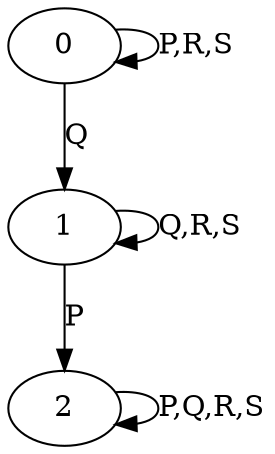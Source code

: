 # -----------------------------------
# Title: P is false after Q
# From:  http://patterns.projects.cs.ksu.edu/documentation/patterns/ltl.shtml
# -----------------------------------

digraph G {
  0 -> 1 [label="Q"];
  0 -> 0 [label="P,R,S"];
  1 -> 1 [label="Q,R,S"];
  1 -> 2 [label="P"];
  2 -> 2 [label="P,Q,R,S"];
}